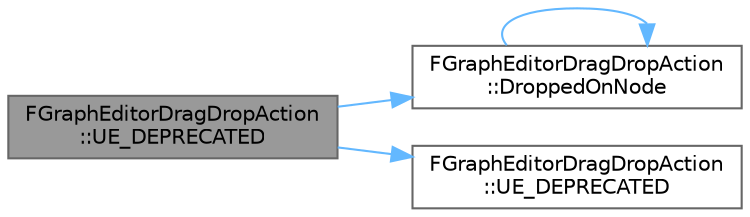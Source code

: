 digraph "FGraphEditorDragDropAction::UE_DEPRECATED"
{
 // INTERACTIVE_SVG=YES
 // LATEX_PDF_SIZE
  bgcolor="transparent";
  edge [fontname=Helvetica,fontsize=10,labelfontname=Helvetica,labelfontsize=10];
  node [fontname=Helvetica,fontsize=10,shape=box,height=0.2,width=0.4];
  rankdir="LR";
  Node1 [id="Node000001",label="FGraphEditorDragDropAction\l::UE_DEPRECATED",height=0.2,width=0.4,color="gray40", fillcolor="grey60", style="filled", fontcolor="black",tooltip=" "];
  Node1 -> Node2 [id="edge1_Node000001_Node000002",color="steelblue1",style="solid",tooltip=" "];
  Node2 [id="Node000002",label="FGraphEditorDragDropAction\l::DroppedOnNode",height=0.2,width=0.4,color="grey40", fillcolor="white", style="filled",URL="$d6/d86/classFGraphEditorDragDropAction.html#ac2d001404ec41ea440bf7455225903f2",tooltip=" "];
  Node2 -> Node2 [id="edge2_Node000002_Node000002",color="steelblue1",style="solid",tooltip=" "];
  Node1 -> Node3 [id="edge3_Node000001_Node000003",color="steelblue1",style="solid",tooltip=" "];
  Node3 [id="Node000003",label="FGraphEditorDragDropAction\l::UE_DEPRECATED",height=0.2,width=0.4,color="grey40", fillcolor="white", style="filled",URL="$d6/d86/classFGraphEditorDragDropAction.html#a21a08998823a64d8b26060898c32ef45",tooltip=" "];
}
